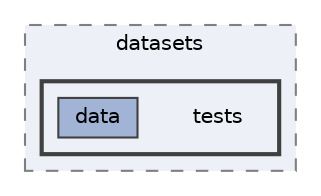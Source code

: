 digraph "/home/jam/Research/IRES-2025/dev/src/llm-scripts/testing/hypothesis-testing/hyp-env/lib/python3.12/site-packages/sklearn/datasets/tests"
{
 // LATEX_PDF_SIZE
  bgcolor="transparent";
  edge [fontname=Helvetica,fontsize=10,labelfontname=Helvetica,labelfontsize=10];
  node [fontname=Helvetica,fontsize=10,shape=box,height=0.2,width=0.4];
  compound=true
  subgraph clusterdir_2dac94b24eb5be381c7300be5d6ec5dc {
    graph [ bgcolor="#edf0f7", pencolor="grey50", label="datasets", fontname=Helvetica,fontsize=10 style="filled,dashed", URL="dir_2dac94b24eb5be381c7300be5d6ec5dc.html",tooltip=""]
  subgraph clusterdir_6e41a0c78cd949ee19e410aa10965cc5 {
    graph [ bgcolor="#edf0f7", pencolor="grey25", label="", fontname=Helvetica,fontsize=10 style="filled,bold", URL="dir_6e41a0c78cd949ee19e410aa10965cc5.html",tooltip=""]
    dir_6e41a0c78cd949ee19e410aa10965cc5 [shape=plaintext, label="tests"];
  dir_412bf96a492e6febd3160857a606c1fc [label="data", fillcolor="#a2b4d6", color="grey25", style="filled", URL="dir_412bf96a492e6febd3160857a606c1fc.html",tooltip=""];
  }
  }
}
